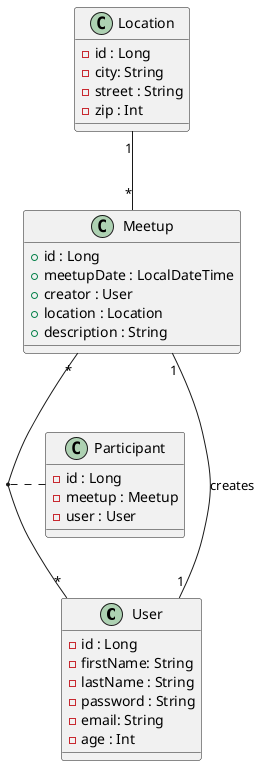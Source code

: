 @startuml
class User {
    - id : Long
    - firstName: String
    - lastName : String
    - password : String
    - email: String
    - age : Int
}
class Meetup {
    + id : Long
    + meetupDate : LocalDateTime
    + creator : User
    + location : Location
    + description : String
}

class Location {
    - id : Long
    - city: String
    - street : String
    - zip : Int
}

class Participant {
    - id : Long
    - meetup : Meetup
    - user : User
}



Location "1"--"*" Meetup : ""
Meetup "1"--"1" User : "creates"
Meetup "*"--"*" User : ""
(User, Meetup) .. Participant

@enduml